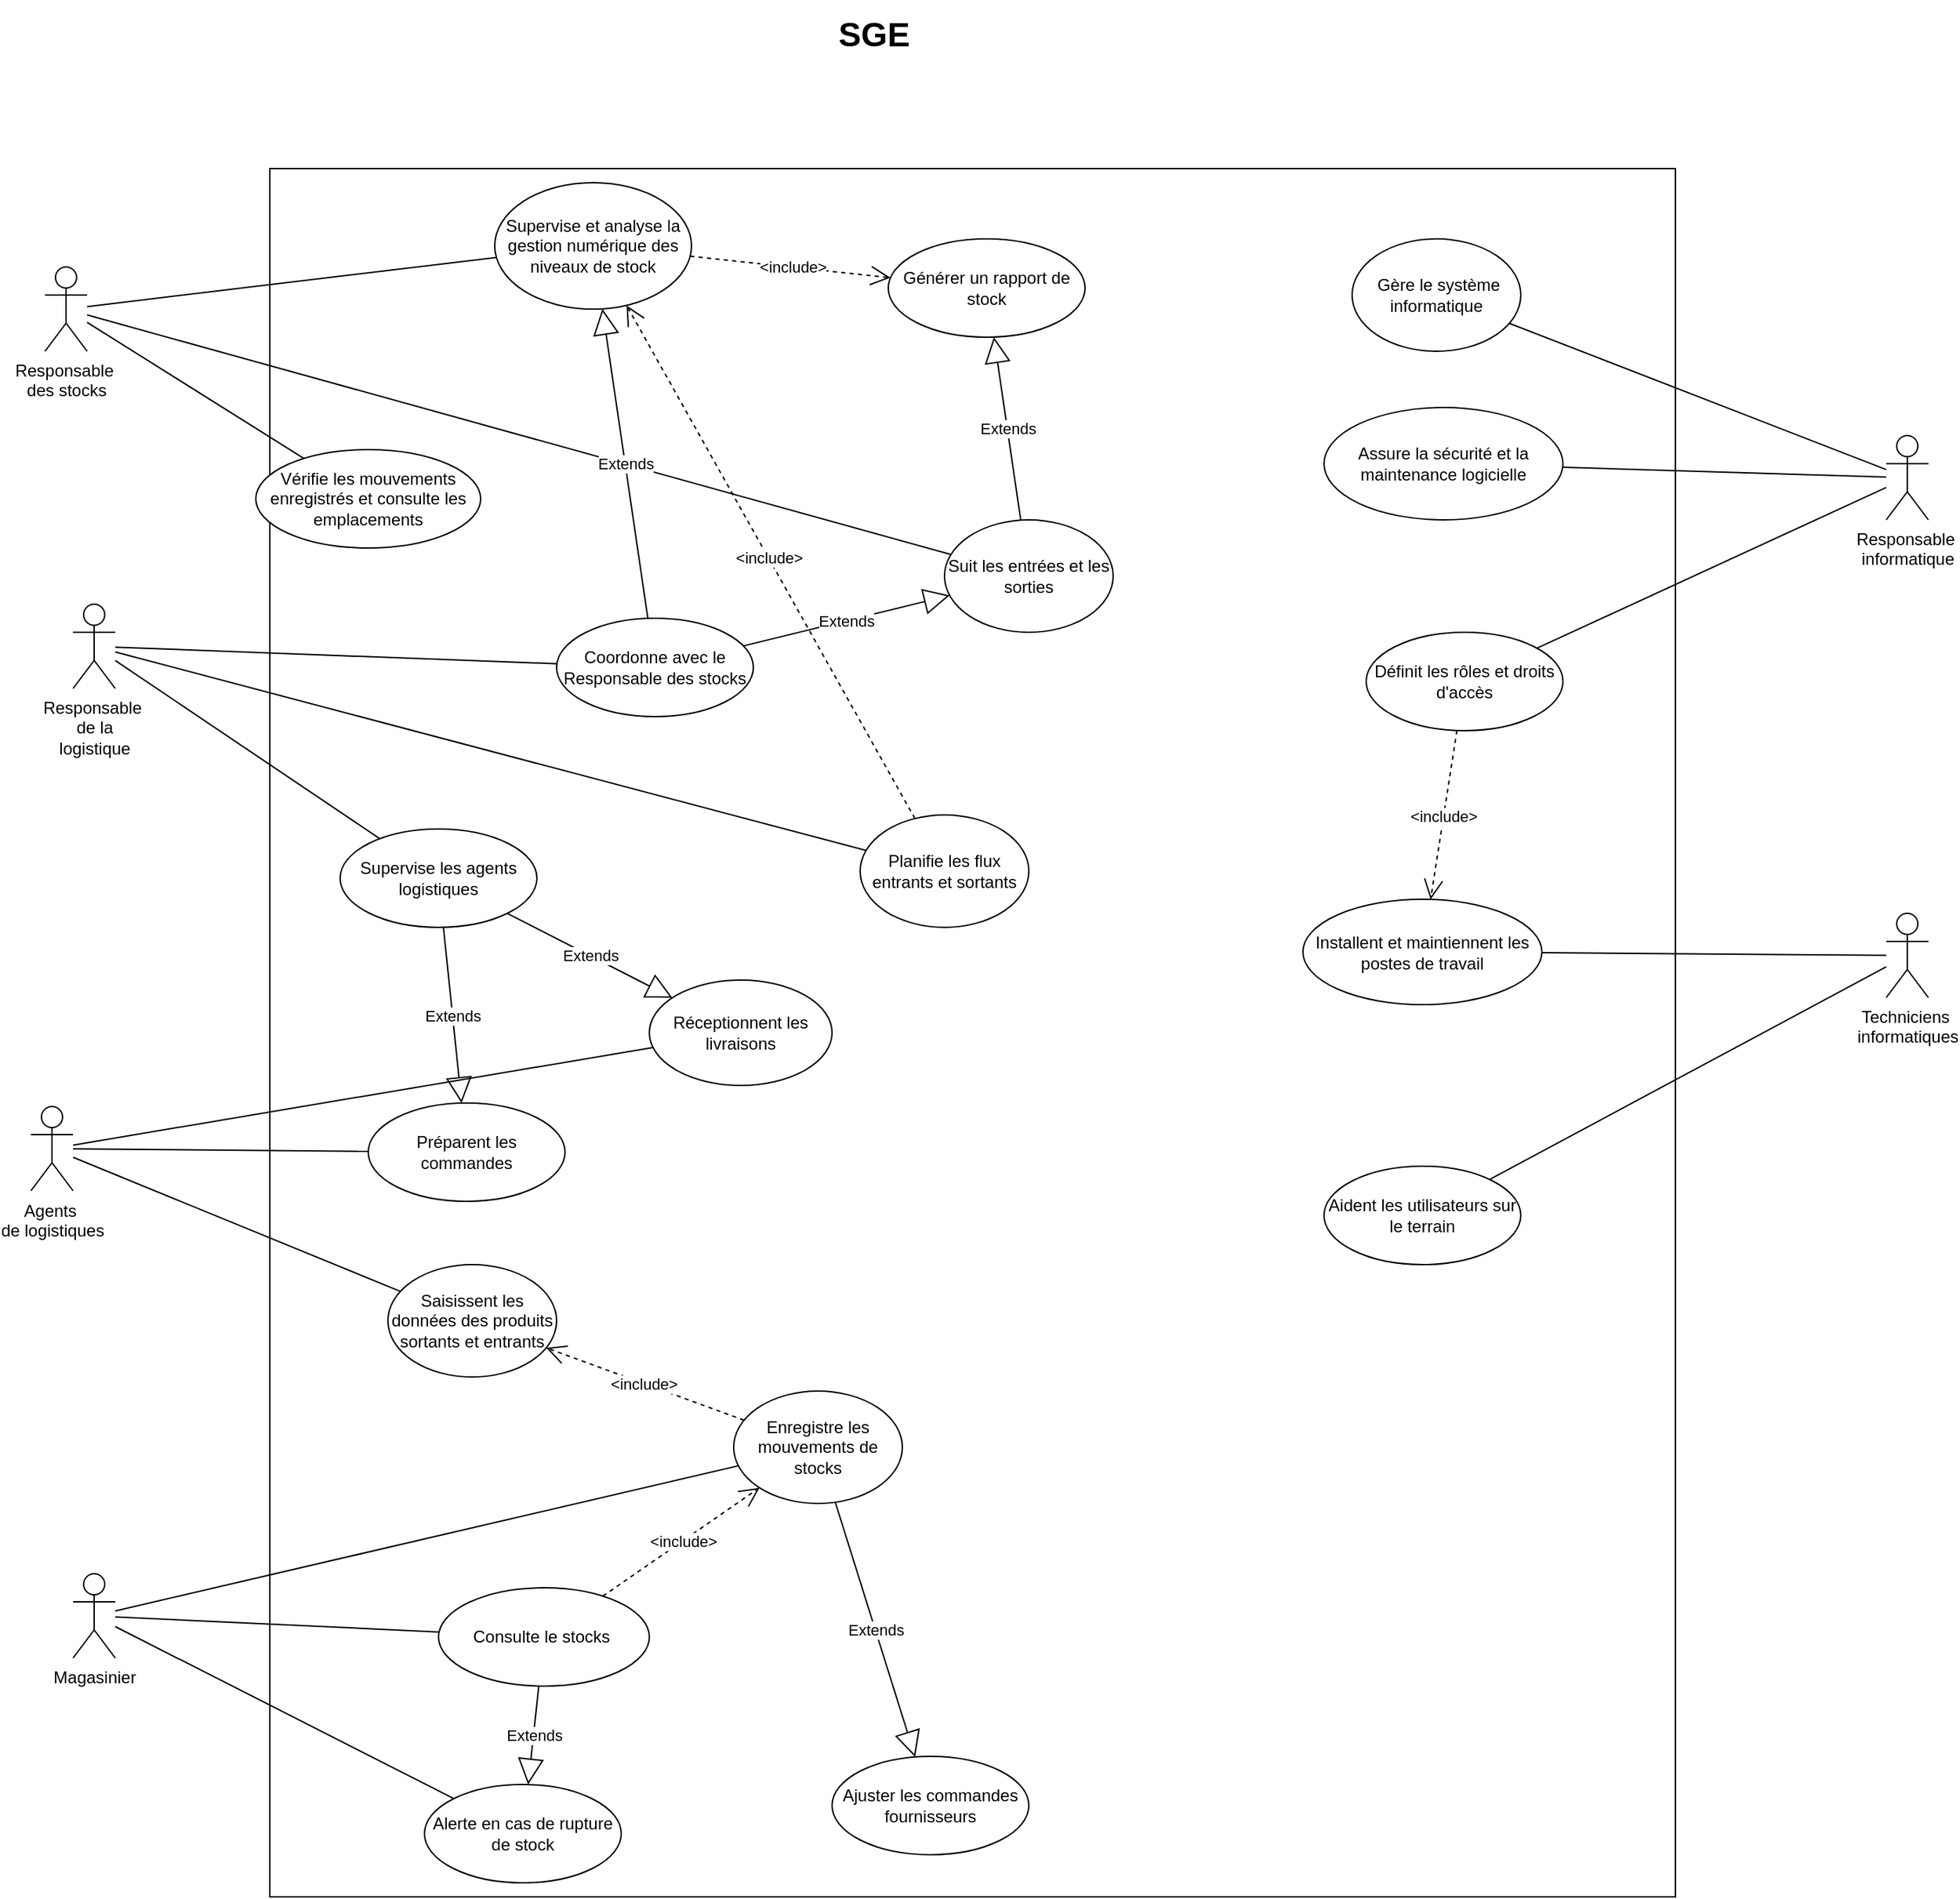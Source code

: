 <mxfile version="26.2.15">
  <diagram id="6a731a19-8d31-9384-78a2-239565b7b9f0" name="Page-1">
    <mxGraphModel dx="624" dy="1690" grid="1" gridSize="10" guides="1" tooltips="1" connect="1" arrows="1" fold="1" page="1" pageScale="1" pageWidth="827" pageHeight="1169" background="none" math="0" shadow="0">
      <root>
        <mxCell id="0" />
        <mxCell id="1" parent="0" />
        <mxCell id="jNTNx2NdGYP_HpdYI0lf-2258" value="" style="rounded=0;whiteSpace=wrap;html=1;" vertex="1" parent="1">
          <mxGeometry x="210" y="-260" width="1000" height="1230" as="geometry" />
        </mxCell>
        <mxCell id="jNTNx2NdGYP_HpdYI0lf-2257" value="Responsable&amp;nbsp;&lt;div&gt;des&amp;nbsp;&lt;span style=&quot;background-color: transparent; color: light-dark(rgb(0, 0, 0), rgb(255, 255, 255));&quot;&gt;stocks&lt;/span&gt;&lt;/div&gt;" style="shape=umlActor;verticalLabelPosition=bottom;verticalAlign=top;html=1;outlineConnect=0;" vertex="1" parent="1">
          <mxGeometry x="50" y="-190" width="30" height="60" as="geometry" />
        </mxCell>
        <mxCell id="jNTNx2NdGYP_HpdYI0lf-2261" value="Magasinier" style="shape=umlActor;verticalLabelPosition=bottom;verticalAlign=top;html=1;outlineConnect=0;" vertex="1" parent="1">
          <mxGeometry x="70" y="740" width="30" height="60" as="geometry" />
        </mxCell>
        <mxCell id="jNTNx2NdGYP_HpdYI0lf-2263" value="Responsable&amp;nbsp;&lt;div&gt;de la&lt;/div&gt;&lt;div&gt;logistique&lt;/div&gt;" style="shape=umlActor;verticalLabelPosition=bottom;verticalAlign=top;html=1;outlineConnect=0;" vertex="1" parent="1">
          <mxGeometry x="70" y="50" width="30" height="60" as="geometry" />
        </mxCell>
        <mxCell id="jNTNx2NdGYP_HpdYI0lf-2264" value="Agents&amp;nbsp;&lt;div&gt;de&amp;nbsp;&lt;span style=&quot;background-color: transparent; color: light-dark(rgb(0, 0, 0), rgb(255, 255, 255));&quot;&gt;logistiques&lt;/span&gt;&lt;/div&gt;" style="shape=umlActor;verticalLabelPosition=bottom;verticalAlign=top;html=1;outlineConnect=0;" vertex="1" parent="1">
          <mxGeometry x="40" y="407.5" width="30" height="60" as="geometry" />
        </mxCell>
        <mxCell id="jNTNx2NdGYP_HpdYI0lf-2266" value="Responsable&amp;nbsp;&lt;div&gt;informatique&lt;/div&gt;" style="shape=umlActor;verticalLabelPosition=bottom;verticalAlign=top;html=1;outlineConnect=0;" vertex="1" parent="1">
          <mxGeometry x="1360" y="-70" width="30" height="60" as="geometry" />
        </mxCell>
        <mxCell id="jNTNx2NdGYP_HpdYI0lf-2267" value="Techniciens&amp;nbsp;&lt;div&gt;informatiques&lt;/div&gt;" style="shape=umlActor;verticalLabelPosition=bottom;verticalAlign=top;html=1;outlineConnect=0;" vertex="1" parent="1">
          <mxGeometry x="1360" y="270" width="30" height="60" as="geometry" />
        </mxCell>
        <mxCell id="jNTNx2NdGYP_HpdYI0lf-2272" value="Suit les entrées et les sorties" style="ellipse;whiteSpace=wrap;html=1;" vertex="1" parent="1">
          <mxGeometry x="690" y="-10" width="120" height="80" as="geometry" />
        </mxCell>
        <mxCell id="jNTNx2NdGYP_HpdYI0lf-2273" value="Supervise et analyse la gestion numérique des niveaux de stock" style="ellipse;whiteSpace=wrap;html=1;" vertex="1" parent="1">
          <mxGeometry x="370" y="-250" width="140" height="90" as="geometry" />
        </mxCell>
        <mxCell id="jNTNx2NdGYP_HpdYI0lf-2278" value="Consulte le stocks&amp;nbsp;" style="ellipse;whiteSpace=wrap;html=1;" vertex="1" parent="1">
          <mxGeometry x="330" y="750" width="150" height="70" as="geometry" />
        </mxCell>
        <mxCell id="jNTNx2NdGYP_HpdYI0lf-2279" value="Enregistre les mouvements de stocks" style="ellipse;whiteSpace=wrap;html=1;" vertex="1" parent="1">
          <mxGeometry x="540" y="610" width="120" height="80" as="geometry" />
        </mxCell>
        <mxCell id="jNTNx2NdGYP_HpdYI0lf-2280" value="" style="endArrow=none;html=1;rounded=0;" edge="1" parent="1" source="jNTNx2NdGYP_HpdYI0lf-2261" target="jNTNx2NdGYP_HpdYI0lf-2279">
          <mxGeometry width="50" height="50" relative="1" as="geometry">
            <mxPoint x="290" y="50" as="sourcePoint" />
            <mxPoint x="340" as="targetPoint" />
          </mxGeometry>
        </mxCell>
        <mxCell id="jNTNx2NdGYP_HpdYI0lf-2281" value="" style="endArrow=none;html=1;rounded=0;" edge="1" parent="1" source="jNTNx2NdGYP_HpdYI0lf-2261" target="jNTNx2NdGYP_HpdYI0lf-2278">
          <mxGeometry width="50" height="50" relative="1" as="geometry">
            <mxPoint x="290" y="50" as="sourcePoint" />
            <mxPoint x="340" as="targetPoint" />
          </mxGeometry>
        </mxCell>
        <mxCell id="jNTNx2NdGYP_HpdYI0lf-2284" value="Planifie les flux entrants et sortants" style="ellipse;whiteSpace=wrap;html=1;" vertex="1" parent="1">
          <mxGeometry x="630" y="200" width="120" height="80" as="geometry" />
        </mxCell>
        <mxCell id="jNTNx2NdGYP_HpdYI0lf-2287" value="" style="endArrow=none;html=1;rounded=0;" edge="1" parent="1" source="jNTNx2NdGYP_HpdYI0lf-2263" target="jNTNx2NdGYP_HpdYI0lf-2284">
          <mxGeometry width="50" height="50" relative="1" as="geometry">
            <mxPoint x="280" y="380" as="sourcePoint" />
            <mxPoint x="330" y="330" as="targetPoint" />
          </mxGeometry>
        </mxCell>
        <mxCell id="jNTNx2NdGYP_HpdYI0lf-2288" value="Réceptionnent les livraisons" style="ellipse;whiteSpace=wrap;html=1;" vertex="1" parent="1">
          <mxGeometry x="480" y="317.5" width="130" height="75" as="geometry" />
        </mxCell>
        <mxCell id="jNTNx2NdGYP_HpdYI0lf-2289" value="Saisissent les données des produits sortants et entrants" style="ellipse;whiteSpace=wrap;html=1;" vertex="1" parent="1">
          <mxGeometry x="294" y="520" width="120" height="80" as="geometry" />
        </mxCell>
        <mxCell id="jNTNx2NdGYP_HpdYI0lf-2291" value="" style="endArrow=none;html=1;rounded=0;" edge="1" parent="1" source="jNTNx2NdGYP_HpdYI0lf-2264" target="jNTNx2NdGYP_HpdYI0lf-2288">
          <mxGeometry width="50" height="50" relative="1" as="geometry">
            <mxPoint x="120" y="520" as="sourcePoint" />
            <mxPoint x="340" y="520" as="targetPoint" />
          </mxGeometry>
        </mxCell>
        <mxCell id="jNTNx2NdGYP_HpdYI0lf-2295" value="&amp;nbsp;Gère le système informatique" style="ellipse;whiteSpace=wrap;html=1;" vertex="1" parent="1">
          <mxGeometry x="980" y="-210" width="120" height="80" as="geometry" />
        </mxCell>
        <mxCell id="jNTNx2NdGYP_HpdYI0lf-2296" value="" style="endArrow=none;html=1;rounded=0;" edge="1" parent="1" source="jNTNx2NdGYP_HpdYI0lf-2295" target="jNTNx2NdGYP_HpdYI0lf-2266">
          <mxGeometry width="50" height="50" relative="1" as="geometry">
            <mxPoint x="1130" y="130" as="sourcePoint" />
            <mxPoint x="1180" y="80" as="targetPoint" />
          </mxGeometry>
        </mxCell>
        <mxCell id="jNTNx2NdGYP_HpdYI0lf-2308" value="&lt;font style=&quot;font-size: 24px;&quot;&gt;&lt;b style=&quot;&quot;&gt;SGE&lt;/b&gt;&lt;/font&gt;" style="text;html=1;align=center;verticalAlign=middle;whiteSpace=wrap;rounded=0;" vertex="1" parent="1">
          <mxGeometry x="570" y="-380" width="140" height="50" as="geometry" />
        </mxCell>
        <mxCell id="tOADqwtDoGaPDvLUArFR-1" value="Vérifie les mouvements enregistrés et consulte les emplacements" style="ellipse;whiteSpace=wrap;html=1;" vertex="1" parent="1">
          <mxGeometry x="200" y="-60" width="160" height="70" as="geometry" />
        </mxCell>
        <mxCell id="tOADqwtDoGaPDvLUArFR-3" value="" style="endArrow=none;html=1;rounded=0;" edge="1" parent="1" source="jNTNx2NdGYP_HpdYI0lf-2257" target="jNTNx2NdGYP_HpdYI0lf-2273">
          <mxGeometry width="50" height="50" relative="1" as="geometry">
            <mxPoint x="96" y="-93" as="sourcePoint" />
            <mxPoint x="310" y="-100" as="targetPoint" />
          </mxGeometry>
        </mxCell>
        <mxCell id="tOADqwtDoGaPDvLUArFR-4" value="Assure la sécurité et la maintenance logicielle" style="ellipse;whiteSpace=wrap;html=1;" vertex="1" parent="1">
          <mxGeometry x="960" y="-90" width="170" height="80" as="geometry" />
        </mxCell>
        <mxCell id="tOADqwtDoGaPDvLUArFR-6" value="" style="endArrow=none;html=1;rounded=0;" edge="1" parent="1" source="tOADqwtDoGaPDvLUArFR-4" target="jNTNx2NdGYP_HpdYI0lf-2266">
          <mxGeometry width="50" height="50" relative="1" as="geometry">
            <mxPoint x="870" y="-46" as="sourcePoint" />
            <mxPoint x="1137" y="50" as="targetPoint" />
          </mxGeometry>
        </mxCell>
        <mxCell id="tOADqwtDoGaPDvLUArFR-8" value="Installent et maintiennent les postes de travail" style="ellipse;whiteSpace=wrap;html=1;" vertex="1" parent="1">
          <mxGeometry x="945" y="260" width="170" height="75" as="geometry" />
        </mxCell>
        <mxCell id="tOADqwtDoGaPDvLUArFR-9" value="" style="endArrow=none;html=1;rounded=0;" edge="1" parent="1" source="tOADqwtDoGaPDvLUArFR-8" target="jNTNx2NdGYP_HpdYI0lf-2267">
          <mxGeometry width="50" height="50" relative="1" as="geometry">
            <mxPoint x="823" y="226" as="sourcePoint" />
            <mxPoint x="1100" y="382" as="targetPoint" />
          </mxGeometry>
        </mxCell>
        <mxCell id="tOADqwtDoGaPDvLUArFR-11" value="&amp;lt;include&amp;gt;" style="endArrow=open;endSize=12;dashed=1;html=1;rounded=0;" edge="1" parent="1" source="jNTNx2NdGYP_HpdYI0lf-2273" target="tOADqwtDoGaPDvLUArFR-35">
          <mxGeometry x="0.016" width="160" relative="1" as="geometry">
            <mxPoint x="420" y="-97" as="sourcePoint" />
            <mxPoint x="614.875" y="-136.571" as="targetPoint" />
            <mxPoint as="offset" />
          </mxGeometry>
        </mxCell>
        <mxCell id="tOADqwtDoGaPDvLUArFR-12" value="&amp;lt;include&amp;gt;" style="endArrow=open;endSize=12;dashed=1;html=1;rounded=0;" edge="1" parent="1" source="jNTNx2NdGYP_HpdYI0lf-2278" target="jNTNx2NdGYP_HpdYI0lf-2279">
          <mxGeometry x="0.016" width="160" relative="1" as="geometry">
            <mxPoint x="500" y="470" as="sourcePoint" />
            <mxPoint x="500" y="530" as="targetPoint" />
            <mxPoint as="offset" />
          </mxGeometry>
        </mxCell>
        <mxCell id="tOADqwtDoGaPDvLUArFR-13" value="" style="endArrow=none;html=1;rounded=0;" edge="1" parent="1" source="jNTNx2NdGYP_HpdYI0lf-2257" target="tOADqwtDoGaPDvLUArFR-1">
          <mxGeometry width="50" height="50" relative="1" as="geometry">
            <mxPoint x="90" y="-145" as="sourcePoint" />
            <mxPoint x="311" y="-75" as="targetPoint" />
          </mxGeometry>
        </mxCell>
        <mxCell id="tOADqwtDoGaPDvLUArFR-14" value="" style="endArrow=none;html=1;rounded=0;" edge="1" parent="1" source="jNTNx2NdGYP_HpdYI0lf-2257" target="jNTNx2NdGYP_HpdYI0lf-2272">
          <mxGeometry width="50" height="50" relative="1" as="geometry">
            <mxPoint x="100" y="538" as="sourcePoint" />
            <mxPoint x="307" y="504" as="targetPoint" />
          </mxGeometry>
        </mxCell>
        <mxCell id="tOADqwtDoGaPDvLUArFR-15" value="Alerte en cas de rupture de stock" style="ellipse;whiteSpace=wrap;html=1;" vertex="1" parent="1">
          <mxGeometry x="320" y="890" width="140" height="70" as="geometry" />
        </mxCell>
        <mxCell id="tOADqwtDoGaPDvLUArFR-16" value="" style="endArrow=none;html=1;rounded=0;" edge="1" parent="1" source="jNTNx2NdGYP_HpdYI0lf-2261" target="tOADqwtDoGaPDvLUArFR-15">
          <mxGeometry width="50" height="50" relative="1" as="geometry">
            <mxPoint x="100" y="541" as="sourcePoint" />
            <mxPoint x="530" y="558" as="targetPoint" />
          </mxGeometry>
        </mxCell>
        <mxCell id="tOADqwtDoGaPDvLUArFR-17" value="Coordonne avec le Responsable des stocks" style="ellipse;whiteSpace=wrap;html=1;" vertex="1" parent="1">
          <mxGeometry x="414" y="60" width="140" height="70" as="geometry" />
        </mxCell>
        <mxCell id="tOADqwtDoGaPDvLUArFR-20" value="" style="endArrow=none;html=1;rounded=0;" edge="1" parent="1" source="jNTNx2NdGYP_HpdYI0lf-2263" target="tOADqwtDoGaPDvLUArFR-17">
          <mxGeometry width="50" height="50" relative="1" as="geometry">
            <mxPoint x="110" y="89" as="sourcePoint" />
            <mxPoint x="270" y="75" as="targetPoint" />
          </mxGeometry>
        </mxCell>
        <mxCell id="tOADqwtDoGaPDvLUArFR-21" value="Supervise les agents logistiques" style="ellipse;whiteSpace=wrap;html=1;" vertex="1" parent="1">
          <mxGeometry x="260" y="210" width="140" height="70" as="geometry" />
        </mxCell>
        <mxCell id="tOADqwtDoGaPDvLUArFR-22" value="" style="endArrow=none;html=1;rounded=0;" edge="1" parent="1" source="jNTNx2NdGYP_HpdYI0lf-2263" target="tOADqwtDoGaPDvLUArFR-21">
          <mxGeometry width="50" height="50" relative="1" as="geometry">
            <mxPoint x="110" y="90" as="sourcePoint" />
            <mxPoint x="450" y="94" as="targetPoint" />
          </mxGeometry>
        </mxCell>
        <mxCell id="tOADqwtDoGaPDvLUArFR-24" value="Définit les rôles et droits d&#39;accès" style="ellipse;whiteSpace=wrap;html=1;" vertex="1" parent="1">
          <mxGeometry x="990" y="70" width="140" height="70" as="geometry" />
        </mxCell>
        <mxCell id="tOADqwtDoGaPDvLUArFR-25" value="" style="endArrow=none;html=1;rounded=0;" edge="1" parent="1" source="tOADqwtDoGaPDvLUArFR-24" target="jNTNx2NdGYP_HpdYI0lf-2266">
          <mxGeometry width="50" height="50" relative="1" as="geometry">
            <mxPoint x="1154" y="-7" as="sourcePoint" />
            <mxPoint x="1390" y="-29" as="targetPoint" />
          </mxGeometry>
        </mxCell>
        <mxCell id="tOADqwtDoGaPDvLUArFR-26" value="Aident les utilisateurs sur le terrain" style="ellipse;whiteSpace=wrap;html=1;" vertex="1" parent="1">
          <mxGeometry x="960" y="450" width="140" height="70" as="geometry" />
        </mxCell>
        <mxCell id="tOADqwtDoGaPDvLUArFR-27" value="" style="endArrow=none;html=1;rounded=0;" edge="1" parent="1" source="tOADqwtDoGaPDvLUArFR-26" target="jNTNx2NdGYP_HpdYI0lf-2267">
          <mxGeometry width="50" height="50" relative="1" as="geometry">
            <mxPoint x="1119" y="443" as="sourcePoint" />
            <mxPoint x="1380" y="431" as="targetPoint" />
          </mxGeometry>
        </mxCell>
        <mxCell id="tOADqwtDoGaPDvLUArFR-30" value="Préparent les commandes" style="ellipse;whiteSpace=wrap;html=1;" vertex="1" parent="1">
          <mxGeometry x="280" y="405" width="140" height="70" as="geometry" />
        </mxCell>
        <mxCell id="tOADqwtDoGaPDvLUArFR-32" value="" style="endArrow=none;html=1;rounded=0;" edge="1" parent="1" source="jNTNx2NdGYP_HpdYI0lf-2264" target="tOADqwtDoGaPDvLUArFR-30">
          <mxGeometry width="50" height="50" relative="1" as="geometry">
            <mxPoint x="110" y="325" as="sourcePoint" />
            <mxPoint x="283" y="270" as="targetPoint" />
          </mxGeometry>
        </mxCell>
        <mxCell id="tOADqwtDoGaPDvLUArFR-33" value="" style="endArrow=none;html=1;rounded=0;" edge="1" parent="1" source="jNTNx2NdGYP_HpdYI0lf-2264" target="jNTNx2NdGYP_HpdYI0lf-2289">
          <mxGeometry width="50" height="50" relative="1" as="geometry">
            <mxPoint x="120" y="335" as="sourcePoint" />
            <mxPoint x="293" y="280" as="targetPoint" />
          </mxGeometry>
        </mxCell>
        <mxCell id="tOADqwtDoGaPDvLUArFR-34" value="&amp;lt;include&amp;gt;" style="endArrow=open;endSize=12;dashed=1;html=1;rounded=0;" edge="1" parent="1" source="jNTNx2NdGYP_HpdYI0lf-2284" target="jNTNx2NdGYP_HpdYI0lf-2273">
          <mxGeometry x="0.016" width="160" relative="1" as="geometry">
            <mxPoint x="600" y="186" as="sourcePoint" />
            <mxPoint x="351" y="5" as="targetPoint" />
            <mxPoint as="offset" />
          </mxGeometry>
        </mxCell>
        <mxCell id="tOADqwtDoGaPDvLUArFR-35" value="Générer un rapport de stock" style="ellipse;whiteSpace=wrap;html=1;" vertex="1" parent="1">
          <mxGeometry x="650" y="-210" width="140" height="70" as="geometry" />
        </mxCell>
        <mxCell id="tOADqwtDoGaPDvLUArFR-36" value="Extends" style="endArrow=block;endSize=16;endFill=0;html=1;rounded=0;" edge="1" parent="1" source="jNTNx2NdGYP_HpdYI0lf-2272" target="tOADqwtDoGaPDvLUArFR-35">
          <mxGeometry width="160" relative="1" as="geometry">
            <mxPoint x="650" y="70" as="sourcePoint" />
            <mxPoint x="810" y="70" as="targetPoint" />
          </mxGeometry>
        </mxCell>
        <mxCell id="tOADqwtDoGaPDvLUArFR-37" value="Extends" style="endArrow=block;endSize=16;endFill=0;html=1;rounded=0;" edge="1" parent="1" source="jNTNx2NdGYP_HpdYI0lf-2279" target="tOADqwtDoGaPDvLUArFR-38">
          <mxGeometry width="160" relative="1" as="geometry">
            <mxPoint x="450" y="730" as="sourcePoint" />
            <mxPoint x="610" y="730" as="targetPoint" />
          </mxGeometry>
        </mxCell>
        <mxCell id="tOADqwtDoGaPDvLUArFR-38" value="Ajuster les commandes fournisseurs" style="ellipse;whiteSpace=wrap;html=1;" vertex="1" parent="1">
          <mxGeometry x="610" y="870.0" width="140" height="70" as="geometry" />
        </mxCell>
        <mxCell id="tOADqwtDoGaPDvLUArFR-42" value="&amp;lt;include&amp;gt;" style="endArrow=open;endSize=12;dashed=1;html=1;rounded=0;" edge="1" parent="1" source="tOADqwtDoGaPDvLUArFR-24" target="tOADqwtDoGaPDvLUArFR-8">
          <mxGeometry x="0.016" width="160" relative="1" as="geometry">
            <mxPoint x="990" y="231" as="sourcePoint" />
            <mxPoint x="903" y="170" as="targetPoint" />
            <mxPoint as="offset" />
          </mxGeometry>
        </mxCell>
        <mxCell id="tOADqwtDoGaPDvLUArFR-43" value="&amp;lt;include&amp;gt;" style="endArrow=open;endSize=12;dashed=1;html=1;rounded=0;" edge="1" parent="1" source="jNTNx2NdGYP_HpdYI0lf-2279" target="jNTNx2NdGYP_HpdYI0lf-2289">
          <mxGeometry x="0.016" width="160" relative="1" as="geometry">
            <mxPoint x="484" y="796" as="sourcePoint" />
            <mxPoint x="597" y="683" as="targetPoint" />
            <mxPoint as="offset" />
          </mxGeometry>
        </mxCell>
        <mxCell id="tOADqwtDoGaPDvLUArFR-44" value="Extends" style="endArrow=block;endSize=16;endFill=0;html=1;rounded=0;" edge="1" parent="1" source="tOADqwtDoGaPDvLUArFR-21" target="jNTNx2NdGYP_HpdYI0lf-2288">
          <mxGeometry width="160" relative="1" as="geometry">
            <mxPoint x="509" y="400" as="sourcePoint" />
            <mxPoint x="490" y="270" as="targetPoint" />
          </mxGeometry>
        </mxCell>
        <mxCell id="tOADqwtDoGaPDvLUArFR-46" value="Extends" style="endArrow=block;endSize=16;endFill=0;html=1;rounded=0;" edge="1" parent="1" source="tOADqwtDoGaPDvLUArFR-21" target="tOADqwtDoGaPDvLUArFR-30">
          <mxGeometry width="160" relative="1" as="geometry">
            <mxPoint x="487" y="168" as="sourcePoint" />
            <mxPoint x="385" y="313" as="targetPoint" />
          </mxGeometry>
        </mxCell>
        <mxCell id="tOADqwtDoGaPDvLUArFR-48" value="Extends" style="endArrow=block;endSize=16;endFill=0;html=1;rounded=0;" edge="1" parent="1" source="tOADqwtDoGaPDvLUArFR-17" target="jNTNx2NdGYP_HpdYI0lf-2272">
          <mxGeometry width="160" relative="1" as="geometry">
            <mxPoint x="414" y="240" as="sourcePoint" />
            <mxPoint x="531" y="300" as="targetPoint" />
          </mxGeometry>
        </mxCell>
        <mxCell id="tOADqwtDoGaPDvLUArFR-49" value="Extends" style="endArrow=block;endSize=16;endFill=0;html=1;rounded=0;" edge="1" parent="1" source="tOADqwtDoGaPDvLUArFR-17" target="jNTNx2NdGYP_HpdYI0lf-2273">
          <mxGeometry width="160" relative="1" as="geometry">
            <mxPoint x="414" y="-30" as="sourcePoint" />
            <mxPoint x="531" y="30" as="targetPoint" />
          </mxGeometry>
        </mxCell>
        <mxCell id="JGFGGeWtSHR9WW9jkSOe-1" value="Extends" style="endArrow=block;endSize=16;endFill=0;html=1;rounded=0;" edge="1" parent="1" source="jNTNx2NdGYP_HpdYI0lf-2278" target="tOADqwtDoGaPDvLUArFR-15">
          <mxGeometry width="160" relative="1" as="geometry">
            <mxPoint x="480" y="750" as="sourcePoint" />
            <mxPoint x="523" y="940" as="targetPoint" />
          </mxGeometry>
        </mxCell>
      </root>
    </mxGraphModel>
  </diagram>
</mxfile>
